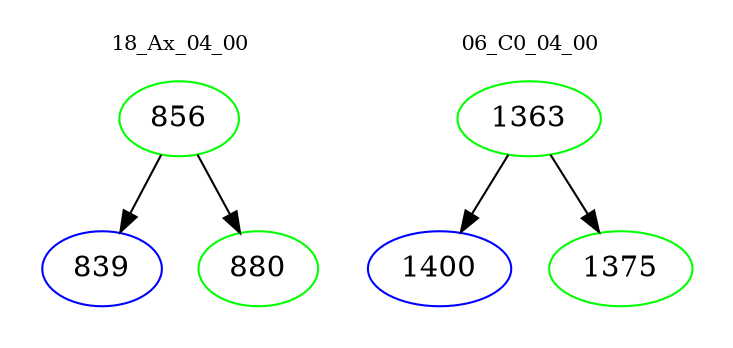 digraph{
subgraph cluster_0 {
color = white
label = "18_Ax_04_00";
fontsize=10;
T0_856 [label="856", color="green"]
T0_856 -> T0_839 [color="black"]
T0_839 [label="839", color="blue"]
T0_856 -> T0_880 [color="black"]
T0_880 [label="880", color="green"]
}
subgraph cluster_1 {
color = white
label = "06_C0_04_00";
fontsize=10;
T1_1363 [label="1363", color="green"]
T1_1363 -> T1_1400 [color="black"]
T1_1400 [label="1400", color="blue"]
T1_1363 -> T1_1375 [color="black"]
T1_1375 [label="1375", color="green"]
}
}
